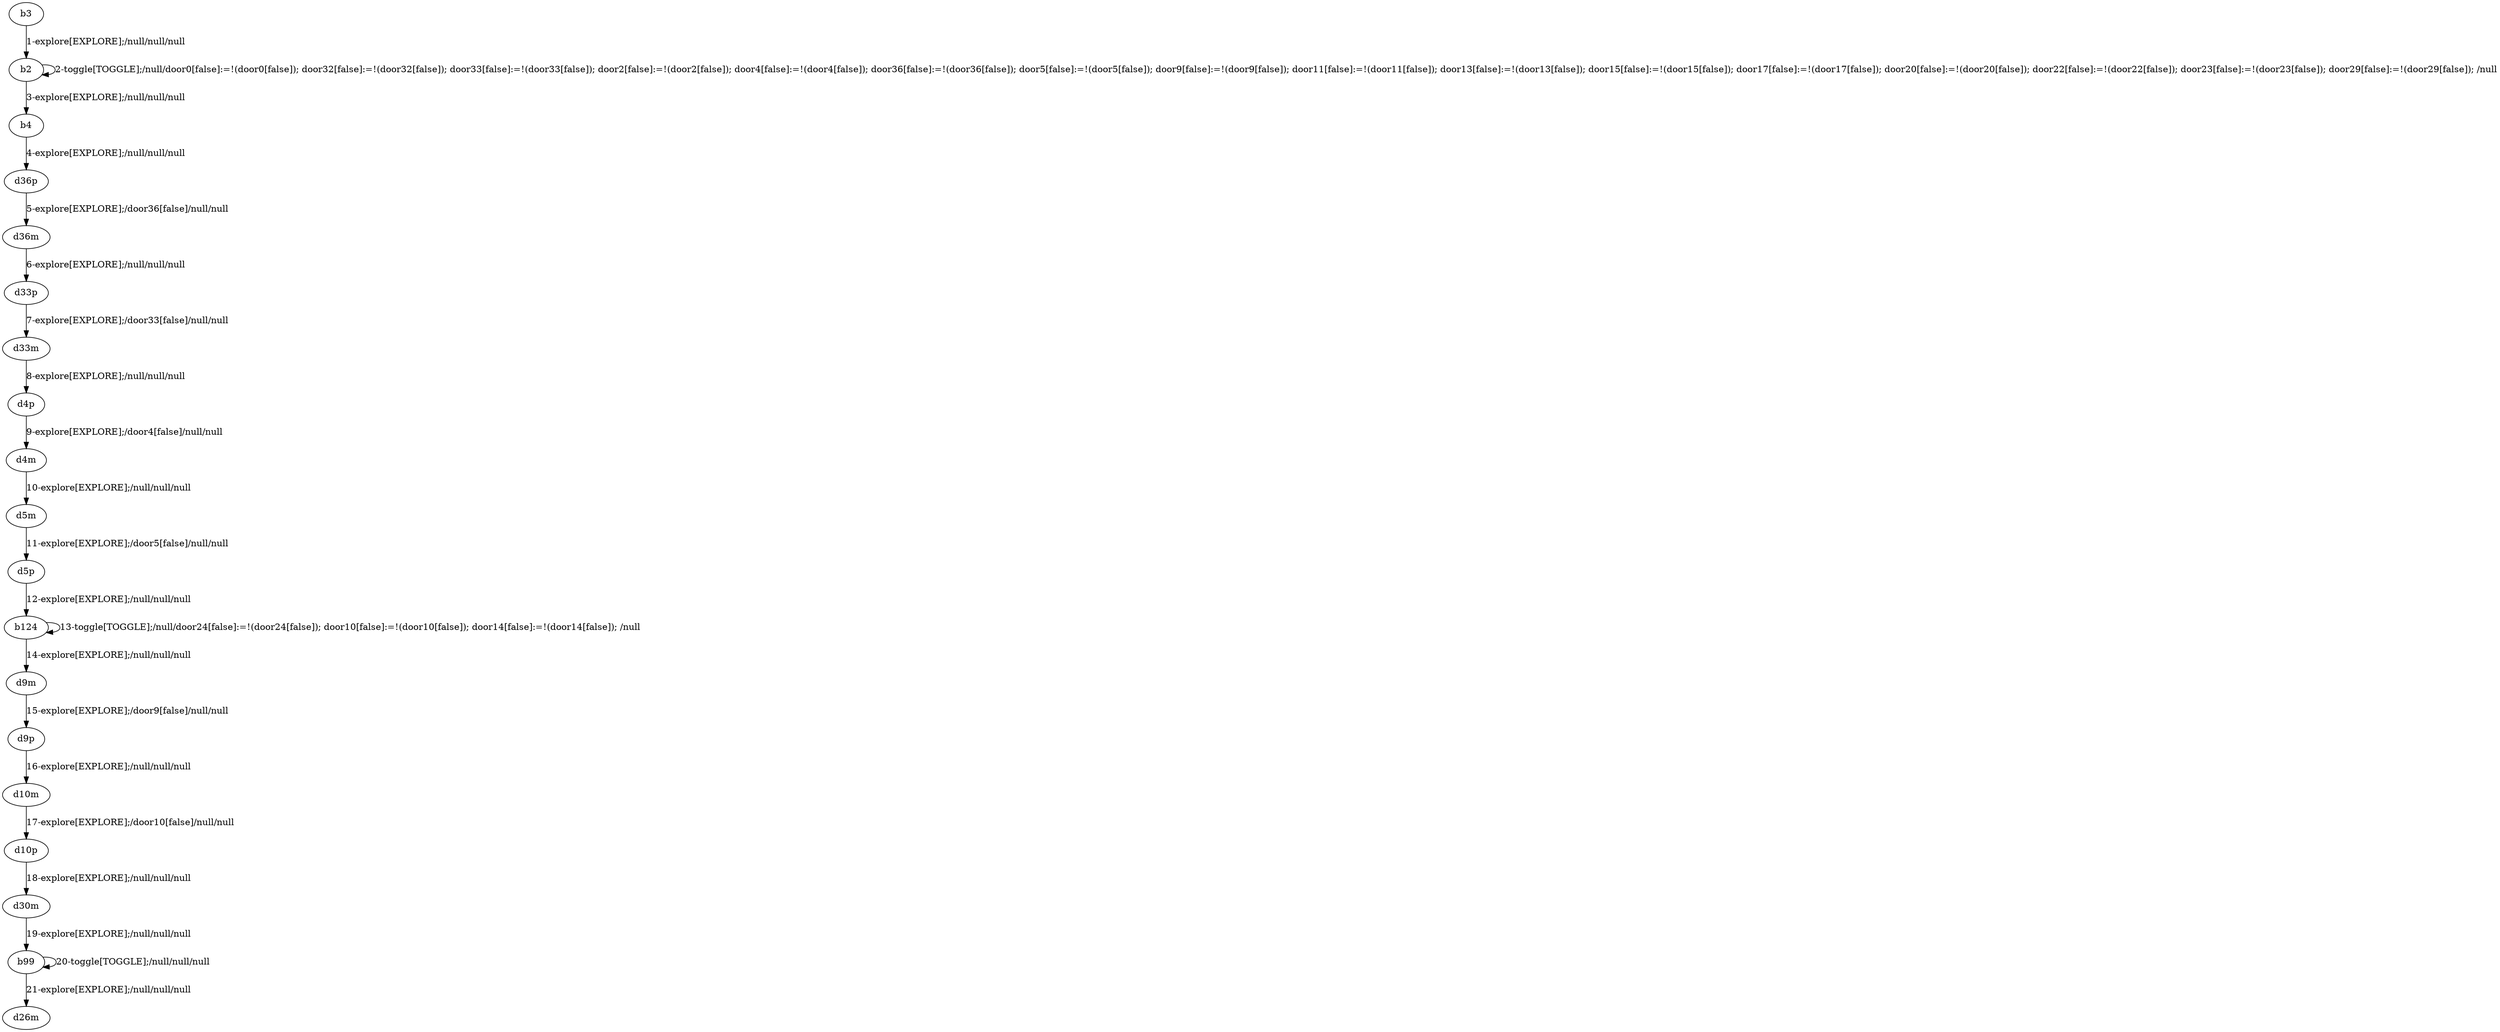 # Total number of goals covered by this test: 1
# b99 --> b99

digraph g {
"b3" -> "b2" [label = "1-explore[EXPLORE];/null/null/null"];
"b2" -> "b2" [label = "2-toggle[TOGGLE];/null/door0[false]:=!(door0[false]); door32[false]:=!(door32[false]); door33[false]:=!(door33[false]); door2[false]:=!(door2[false]); door4[false]:=!(door4[false]); door36[false]:=!(door36[false]); door5[false]:=!(door5[false]); door9[false]:=!(door9[false]); door11[false]:=!(door11[false]); door13[false]:=!(door13[false]); door15[false]:=!(door15[false]); door17[false]:=!(door17[false]); door20[false]:=!(door20[false]); door22[false]:=!(door22[false]); door23[false]:=!(door23[false]); door29[false]:=!(door29[false]); /null"];
"b2" -> "b4" [label = "3-explore[EXPLORE];/null/null/null"];
"b4" -> "d36p" [label = "4-explore[EXPLORE];/null/null/null"];
"d36p" -> "d36m" [label = "5-explore[EXPLORE];/door36[false]/null/null"];
"d36m" -> "d33p" [label = "6-explore[EXPLORE];/null/null/null"];
"d33p" -> "d33m" [label = "7-explore[EXPLORE];/door33[false]/null/null"];
"d33m" -> "d4p" [label = "8-explore[EXPLORE];/null/null/null"];
"d4p" -> "d4m" [label = "9-explore[EXPLORE];/door4[false]/null/null"];
"d4m" -> "d5m" [label = "10-explore[EXPLORE];/null/null/null"];
"d5m" -> "d5p" [label = "11-explore[EXPLORE];/door5[false]/null/null"];
"d5p" -> "b124" [label = "12-explore[EXPLORE];/null/null/null"];
"b124" -> "b124" [label = "13-toggle[TOGGLE];/null/door24[false]:=!(door24[false]); door10[false]:=!(door10[false]); door14[false]:=!(door14[false]); /null"];
"b124" -> "d9m" [label = "14-explore[EXPLORE];/null/null/null"];
"d9m" -> "d9p" [label = "15-explore[EXPLORE];/door9[false]/null/null"];
"d9p" -> "d10m" [label = "16-explore[EXPLORE];/null/null/null"];
"d10m" -> "d10p" [label = "17-explore[EXPLORE];/door10[false]/null/null"];
"d10p" -> "d30m" [label = "18-explore[EXPLORE];/null/null/null"];
"d30m" -> "b99" [label = "19-explore[EXPLORE];/null/null/null"];
"b99" -> "b99" [label = "20-toggle[TOGGLE];/null/null/null"];
"b99" -> "d26m" [label = "21-explore[EXPLORE];/null/null/null"];
}